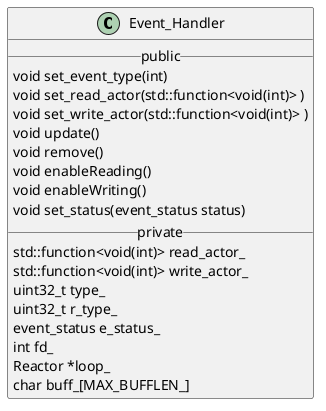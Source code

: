 @startuml Event_Handler
class Event_Handler {
    __ public __
    void set_event_type(int)
    void set_read_actor(std::function<void(int)> )
    void set_write_actor(std::function<void(int)> )
    void update()
    void remove()
    void enableReading()
    void enableWriting()
    void set_status(event_status status)
    __ private __
    std::function<void(int)> read_actor_
    std::function<void(int)> write_actor_
    uint32_t type_
    uint32_t r_type_
    event_status e_status_
    int fd_
    Reactor *loop_
    char buff_[MAX_BUFFLEN_]
}
@enduml